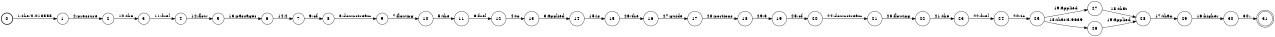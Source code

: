 digraph FST {
rankdir = LR;
size = "8.5,11";
label = "";
center = 1;
orientation = Portrait;
ranksep = "0.4";
nodesep = "0.25";
0 [label = "0", shape = circle, style = bold, fontsize = 14]
	0 -> 1 [label = "1:the/0.018555", fontsize = 14];
1 [label = "1", shape = circle, style = solid, fontsize = 14]
	1 -> 2 [label = "2:pressure", fontsize = 14];
2 [label = "2", shape = circle, style = solid, fontsize = 14]
	2 -> 3 [label = "10:the", fontsize = 14];
3 [label = "3", shape = circle, style = solid, fontsize = 14]
	3 -> 4 [label = "11:fuel", fontsize = 14];
4 [label = "4", shape = circle, style = solid, fontsize = 14]
	4 -> 5 [label = "12:flow", fontsize = 14];
5 [label = "5", shape = circle, style = solid, fontsize = 14]
	5 -> 6 [label = "13:passages", fontsize = 14];
6 [label = "6", shape = circle, style = solid, fontsize = 14]
	6 -> 7 [label = "14:2", fontsize = 14];
7 [label = "7", shape = circle, style = solid, fontsize = 14]
	7 -> 8 [label = "9:of", fontsize = 14];
8 [label = "8", shape = circle, style = solid, fontsize = 14]
	8 -> 9 [label = "8:downstream", fontsize = 14];
9 [label = "9", shape = circle, style = solid, fontsize = 14]
	9 -> 10 [label = "7:flowing", fontsize = 14];
10 [label = "10", shape = circle, style = solid, fontsize = 14]
	10 -> 11 [label = "5:the", fontsize = 14];
11 [label = "11", shape = circle, style = solid, fontsize = 14]
	11 -> 12 [label = "6:fuel", fontsize = 14];
12 [label = "12", shape = circle, style = solid, fontsize = 14]
	12 -> 13 [label = "4:to", fontsize = 14];
13 [label = "13", shape = circle, style = solid, fontsize = 14]
	13 -> 14 [label = "3:applied", fontsize = 14];
14 [label = "14", shape = circle, style = solid, fontsize = 14]
	14 -> 15 [label = "15:is", fontsize = 14];
15 [label = "15", shape = circle, style = solid, fontsize = 14]
	15 -> 16 [label = "26:the", fontsize = 14];
16 [label = "16", shape = circle, style = solid, fontsize = 14]
	16 -> 17 [label = "27:guide", fontsize = 14];
17 [label = "17", shape = circle, style = solid, fontsize = 14]
	17 -> 18 [label = "28:portions", fontsize = 14];
18 [label = "18", shape = circle, style = solid, fontsize = 14]
	18 -> 19 [label = "29:3", fontsize = 14];
19 [label = "19", shape = circle, style = solid, fontsize = 14]
	19 -> 20 [label = "25:of", fontsize = 14];
20 [label = "20", shape = circle, style = solid, fontsize = 14]
	20 -> 21 [label = "24:downstream", fontsize = 14];
21 [label = "21", shape = circle, style = solid, fontsize = 14]
	21 -> 22 [label = "23:flowing", fontsize = 14];
22 [label = "22", shape = circle, style = solid, fontsize = 14]
	22 -> 23 [label = "21:the", fontsize = 14];
23 [label = "23", shape = circle, style = solid, fontsize = 14]
	23 -> 24 [label = "22:fuel", fontsize = 14];
24 [label = "24", shape = circle, style = solid, fontsize = 14]
	24 -> 25 [label = "20:to", fontsize = 14];
25 [label = "25", shape = circle, style = solid, fontsize = 14]
	25 -> 27 [label = "19:applied", fontsize = 14];
	25 -> 26 [label = "18:that/3.9639", fontsize = 14];
26 [label = "26", shape = circle, style = solid, fontsize = 14]
	26 -> 28 [label = "19:applied", fontsize = 14];
27 [label = "27", shape = circle, style = solid, fontsize = 14]
	27 -> 28 [label = "18:that", fontsize = 14];
28 [label = "28", shape = circle, style = solid, fontsize = 14]
	28 -> 29 [label = "17:than", fontsize = 14];
29 [label = "29", shape = circle, style = solid, fontsize = 14]
	29 -> 30 [label = "16:higher", fontsize = 14];
30 [label = "30", shape = circle, style = solid, fontsize = 14]
	30 -> 31 [label = "30:.", fontsize = 14];
31 [label = "31", shape = doublecircle, style = solid, fontsize = 14]
}
